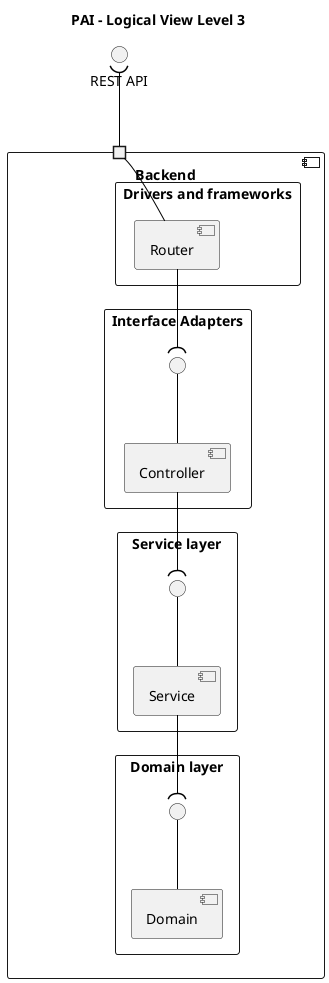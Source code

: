 @startuml

skinparam componentStyle component
skinparam ArrowColor black
skinparam defaultTextAlignment center

title "PAI - Logical View Level 3"

  interface "REST API" as RESTAPI

component "Backend" {
    portin " " as p1

  rectangle "Drivers and frameworks" {

    component "Router"

    Router -up- p1
  }

  rectangle "Interface Adapters" {
    component Controller
    interface " " as IController

    Controller -up- IController
  }

  rectangle "Service layer" {
    component Service
    interface " " as IService

    Service -up- IService
  }

  rectangle "Domain layer" {
    component Domain
    interface " " as IDomain

    Domain -up- IDomain
  }

  p1 -up-( RESTAPI

  Router -down-( IController

  Controller -down-( IService
  Service -down-( IDomain
}

@enduml